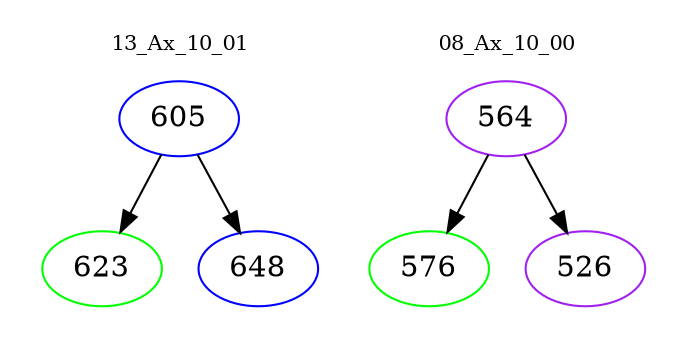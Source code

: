 digraph{
subgraph cluster_0 {
color = white
label = "13_Ax_10_01";
fontsize=10;
T0_605 [label="605", color="blue"]
T0_605 -> T0_623 [color="black"]
T0_623 [label="623", color="green"]
T0_605 -> T0_648 [color="black"]
T0_648 [label="648", color="blue"]
}
subgraph cluster_1 {
color = white
label = "08_Ax_10_00";
fontsize=10;
T1_564 [label="564", color="purple"]
T1_564 -> T1_576 [color="black"]
T1_576 [label="576", color="green"]
T1_564 -> T1_526 [color="black"]
T1_526 [label="526", color="purple"]
}
}
